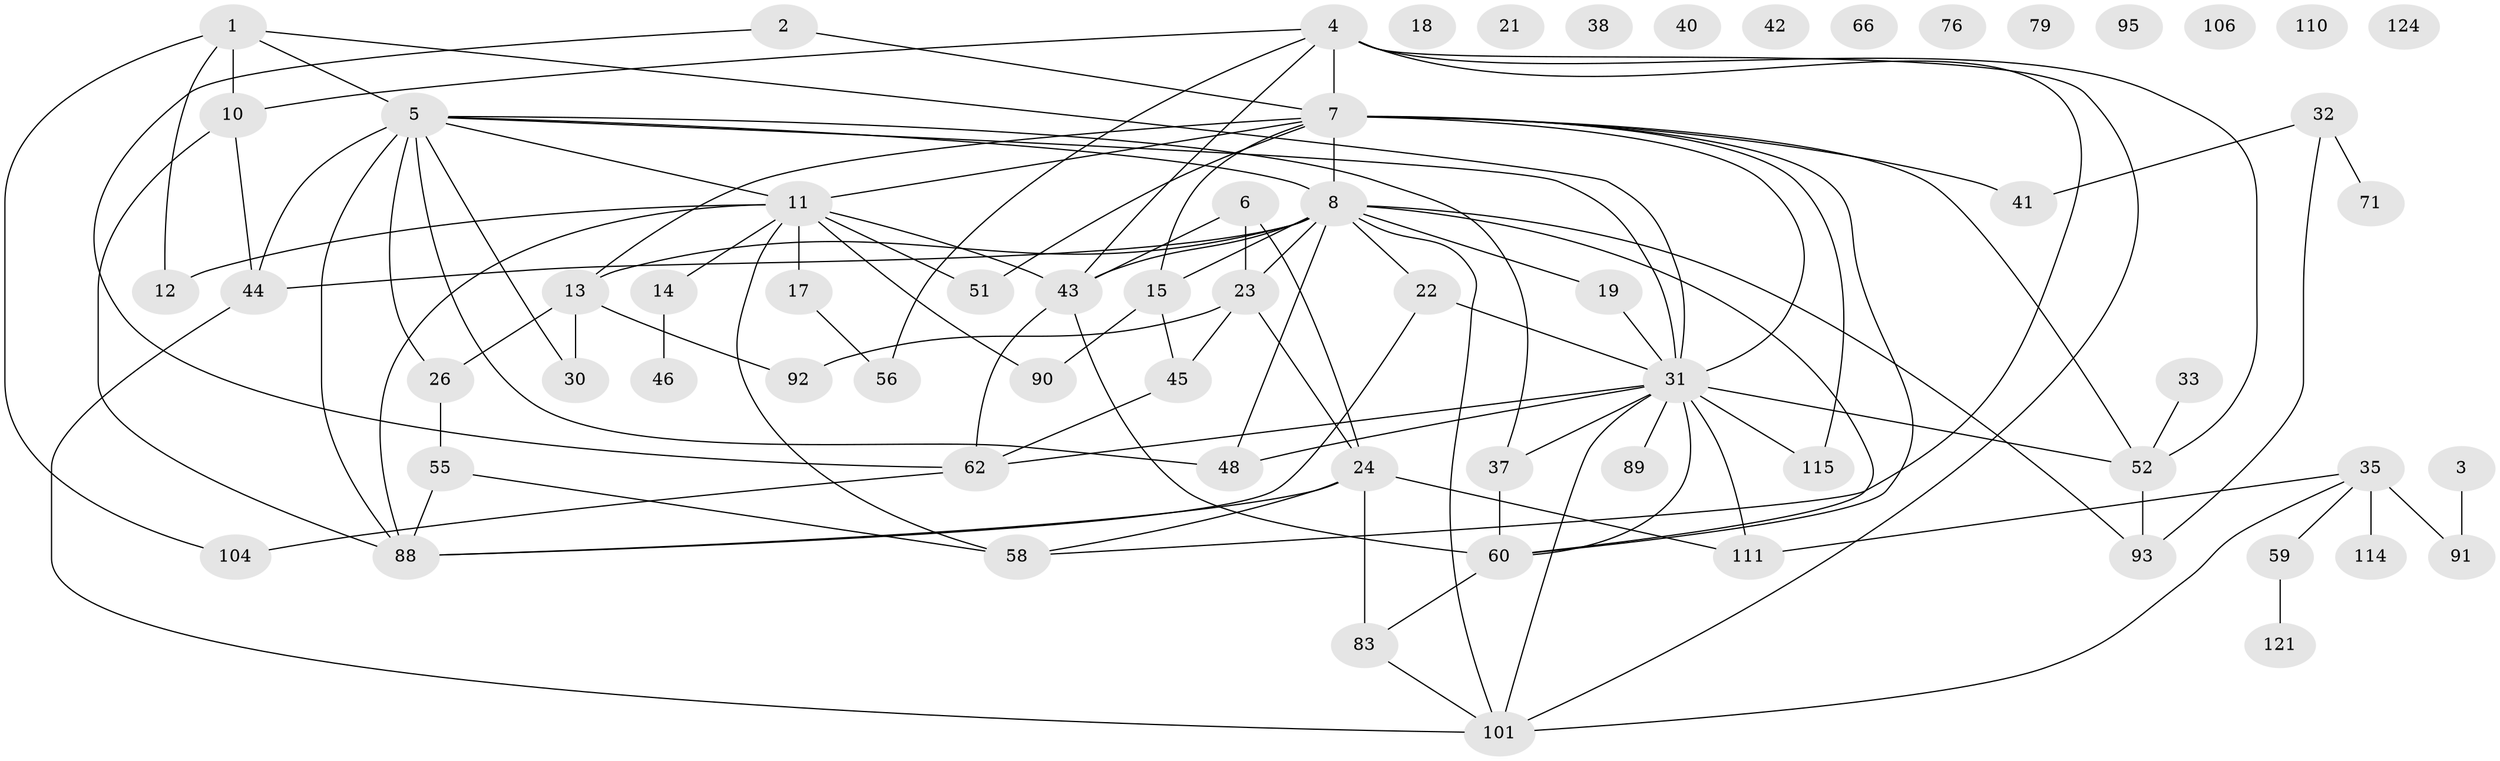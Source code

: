 // original degree distribution, {4: 0.2196969696969697, 2: 0.26515151515151514, 1: 0.11363636363636363, 5: 0.06818181818181818, 3: 0.20454545454545456, 7: 0.022727272727272728, 6: 0.022727272727272728, 0: 0.08333333333333333}
// Generated by graph-tools (version 1.1) at 2025/12/03/09/25 04:12:57]
// undirected, 66 vertices, 106 edges
graph export_dot {
graph [start="1"]
  node [color=gray90,style=filled];
  1 [super="+96"];
  2 [super="+69"];
  3;
  4 [super="+64"];
  5 [super="+117+87+36+27"];
  6;
  7 [super="+47+49"];
  8 [super="+107+105+9+20+70"];
  10 [super="+74"];
  11 [super="+29+72+99"];
  12 [super="+75"];
  13 [super="+112+16"];
  14;
  15 [super="+97+82"];
  17 [super="+39"];
  18;
  19 [super="+28"];
  21 [super="+108"];
  22 [super="+77"];
  23 [super="+67"];
  24 [super="+81"];
  26;
  30;
  31 [super="+120+34+54"];
  32;
  33 [super="+94"];
  35 [super="+86+78"];
  37;
  38;
  40;
  41;
  42;
  43 [super="+63"];
  44 [super="+50"];
  45 [super="+53"];
  46;
  48 [super="+123"];
  51;
  52 [super="+73"];
  55;
  56;
  58;
  59;
  60 [super="+102+109"];
  62;
  66;
  71;
  76;
  79;
  83;
  88 [super="+125"];
  89 [super="+131"];
  90;
  91;
  92;
  93 [super="+126"];
  95;
  101;
  104;
  106;
  110;
  111;
  114;
  115;
  121;
  124;
  1 -- 10;
  1 -- 12;
  1 -- 5;
  1 -- 104;
  1 -- 31;
  2 -- 7;
  2 -- 62;
  3 -- 91;
  4 -- 58;
  4 -- 43;
  4 -- 10;
  4 -- 56;
  4 -- 101;
  4 -- 7;
  4 -- 52;
  5 -- 48;
  5 -- 30;
  5 -- 44 [weight=3];
  5 -- 11;
  5 -- 37;
  5 -- 31 [weight=2];
  5 -- 88;
  5 -- 26;
  5 -- 8;
  6 -- 24;
  6 -- 43;
  6 -- 23;
  7 -- 8 [weight=2];
  7 -- 11 [weight=2];
  7 -- 41;
  7 -- 13;
  7 -- 51;
  7 -- 52;
  7 -- 115;
  7 -- 15;
  7 -- 31;
  7 -- 60;
  8 -- 22 [weight=2];
  8 -- 93;
  8 -- 23;
  8 -- 60;
  8 -- 13 [weight=2];
  8 -- 44;
  8 -- 48;
  8 -- 19;
  8 -- 101;
  8 -- 43;
  8 -- 15;
  10 -- 88;
  10 -- 44;
  11 -- 14;
  11 -- 88;
  11 -- 43;
  11 -- 51;
  11 -- 17;
  11 -- 58;
  11 -- 12;
  11 -- 90;
  13 -- 30;
  13 -- 92;
  13 -- 26;
  14 -- 46;
  15 -- 90;
  15 -- 45;
  17 -- 56 [weight=2];
  19 -- 31;
  22 -- 31;
  22 -- 88;
  23 -- 24;
  23 -- 45;
  23 -- 92;
  24 -- 58;
  24 -- 83;
  24 -- 88;
  24 -- 111;
  26 -- 55;
  31 -- 48;
  31 -- 89;
  31 -- 62;
  31 -- 115;
  31 -- 60;
  31 -- 111;
  31 -- 52;
  31 -- 37;
  31 -- 101;
  32 -- 41;
  32 -- 71;
  32 -- 93;
  33 -- 52;
  35 -- 111;
  35 -- 91;
  35 -- 59;
  35 -- 114;
  35 -- 101;
  37 -- 60;
  43 -- 62;
  43 -- 60;
  44 -- 101;
  45 -- 62;
  52 -- 93;
  55 -- 58;
  55 -- 88;
  59 -- 121;
  60 -- 83;
  62 -- 104;
  83 -- 101;
}
